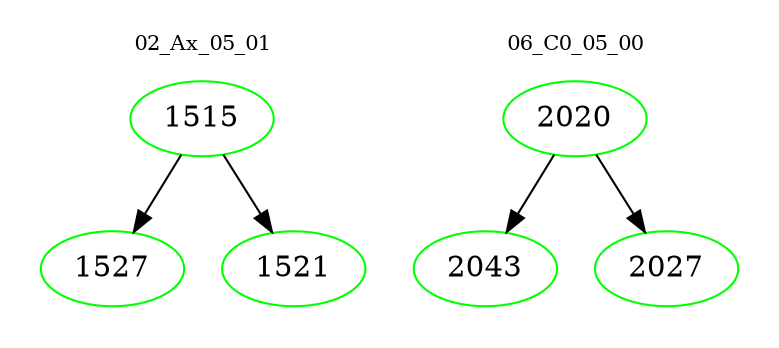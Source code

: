 digraph{
subgraph cluster_0 {
color = white
label = "02_Ax_05_01";
fontsize=10;
T0_1515 [label="1515", color="green"]
T0_1515 -> T0_1527 [color="black"]
T0_1527 [label="1527", color="green"]
T0_1515 -> T0_1521 [color="black"]
T0_1521 [label="1521", color="green"]
}
subgraph cluster_1 {
color = white
label = "06_C0_05_00";
fontsize=10;
T1_2020 [label="2020", color="green"]
T1_2020 -> T1_2043 [color="black"]
T1_2043 [label="2043", color="green"]
T1_2020 -> T1_2027 [color="black"]
T1_2027 [label="2027", color="green"]
}
}
